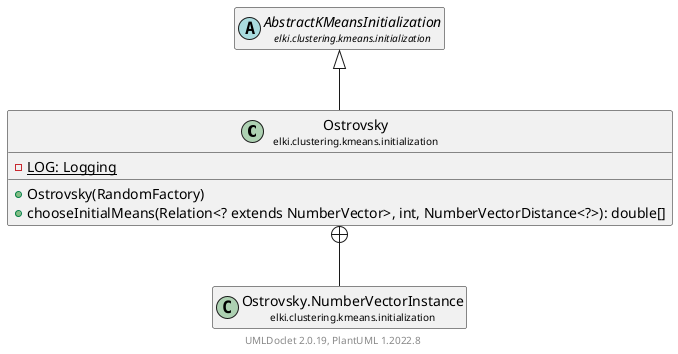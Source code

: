 @startuml
    remove .*\.(Instance|Par|Parameterizer|Factory)$
    set namespaceSeparator none
    hide empty fields
    hide empty methods

    class "<size:14>Ostrovsky\n<size:10>elki.clustering.kmeans.initialization" as elki.clustering.kmeans.initialization.Ostrovsky [[Ostrovsky.html]] {
        {static} -LOG: Logging
        +Ostrovsky(RandomFactory)
        +chooseInitialMeans(Relation<? extends NumberVector>, int, NumberVectorDistance<?>): double[]
    }

    abstract class "<size:14>AbstractKMeansInitialization\n<size:10>elki.clustering.kmeans.initialization" as elki.clustering.kmeans.initialization.AbstractKMeansInitialization [[AbstractKMeansInitialization.html]]
    class "<size:14>Ostrovsky.NumberVectorInstance\n<size:10>elki.clustering.kmeans.initialization" as elki.clustering.kmeans.initialization.Ostrovsky.NumberVectorInstance [[Ostrovsky.NumberVectorInstance.html]]
    class "<size:14>Ostrovsky.Par\n<size:10>elki.clustering.kmeans.initialization" as elki.clustering.kmeans.initialization.Ostrovsky.Par [[Ostrovsky.Par.html]]

    elki.clustering.kmeans.initialization.AbstractKMeansInitialization <|-- elki.clustering.kmeans.initialization.Ostrovsky
    elki.clustering.kmeans.initialization.Ostrovsky +-- elki.clustering.kmeans.initialization.Ostrovsky.NumberVectorInstance
    elki.clustering.kmeans.initialization.Ostrovsky +-- elki.clustering.kmeans.initialization.Ostrovsky.Par

    center footer UMLDoclet 2.0.19, PlantUML 1.2022.8
@enduml

